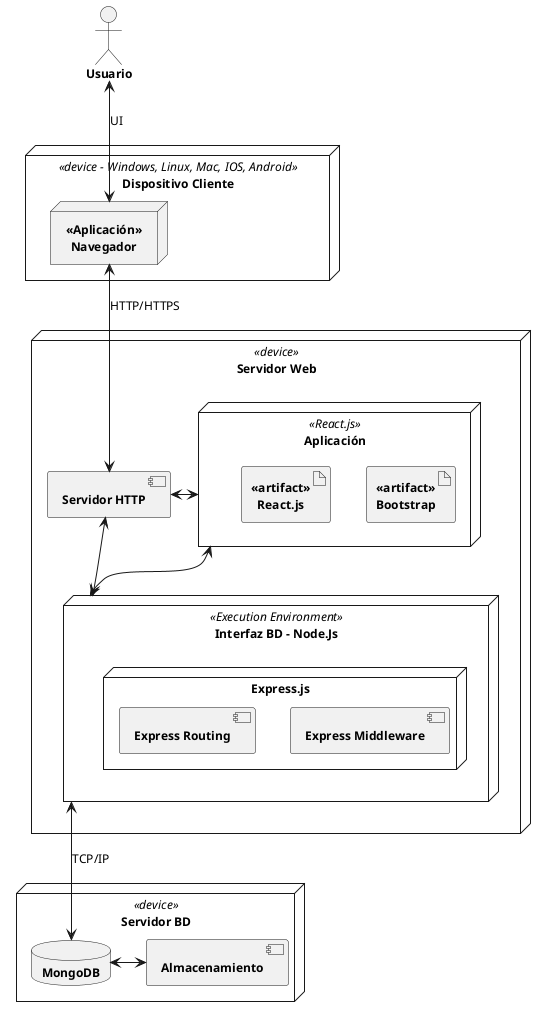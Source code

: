 @startuml
<style>
title{
	FontName JetBrains Mono
	FontStyle Bold
	FontSize 14
}
componentDiagram{
	FontName JetBrains Mono
	FontSize 12
}

</style>

' !include https://raw.githubusercontent.com/ptrkcsk/one-dark-plantuml-theme/v1.0.0/theme.puml

' title Diagrama de Despliegue\nSistema de Reserva\npara Plataforma de Envíos InstaYA
actor "Usuario"
' node node [
' <b>Sistema de Login
' ----
' Inicializa el panel de usuario
' Registra Usuario

' ]

node "Dispositivo Cliente" <<device - Windows, Linux, Mac, IOS, Android>> {

    node Navegador <<Aplicación>> {
    }

}

node "Servidor Web" <<device>> {
    node "Aplicación" <<React.js>> {
        artifact Bootstrap <<artifact>>
        artifact React.js <<artifact>>
        ' [Login]
        ' [Registro]
        ' [Listado Órdenes]
        ' [Registro Órdenes]
        ' [Actualización Órdenes]

    }
    component "Servidor HTTP"
    node "Interfaz BD - Node.Js" <<Execution Environment>> as IBD {
        node "Express.js" {
            [Express Middleware]
            [Express Routing]

        }

    }
}

node "Servidor BD" <<device>> {

    database "MongoDB"
    component "Almacenamiento"
}

' node ISP <<Access Point>> {
'     rectangle "???"
' }
' node "ISP"


[Usuario] <--> Navegador : UI
' Navegador <--> ISP : HTTP/HTTPS
' ISP <--> [Servidor HTTP] : HTTP/HTTPS
Navegador <--> [Servidor HTTP] : HTTP/HTTPS
Aplicación <-> [Servidor HTTP]
Aplicación <-> IBD
[Servidor HTTP] <--> IBD


' [Navegador] <--> [Servidor HTTP] : <<HTTP/HTTPS>>\nISP
IBD <--> [MongoDB] : TCP/IP
[MongoDB] <-> [Almacenamiento]

' [Login] -> [Registro]
' [Login] --> [Listado Órdenes]
' [Listado Órdenes] -> [Actualización Órdenes]
' [Listado Órdenes] --> [Registro Órdenes]

@enduml